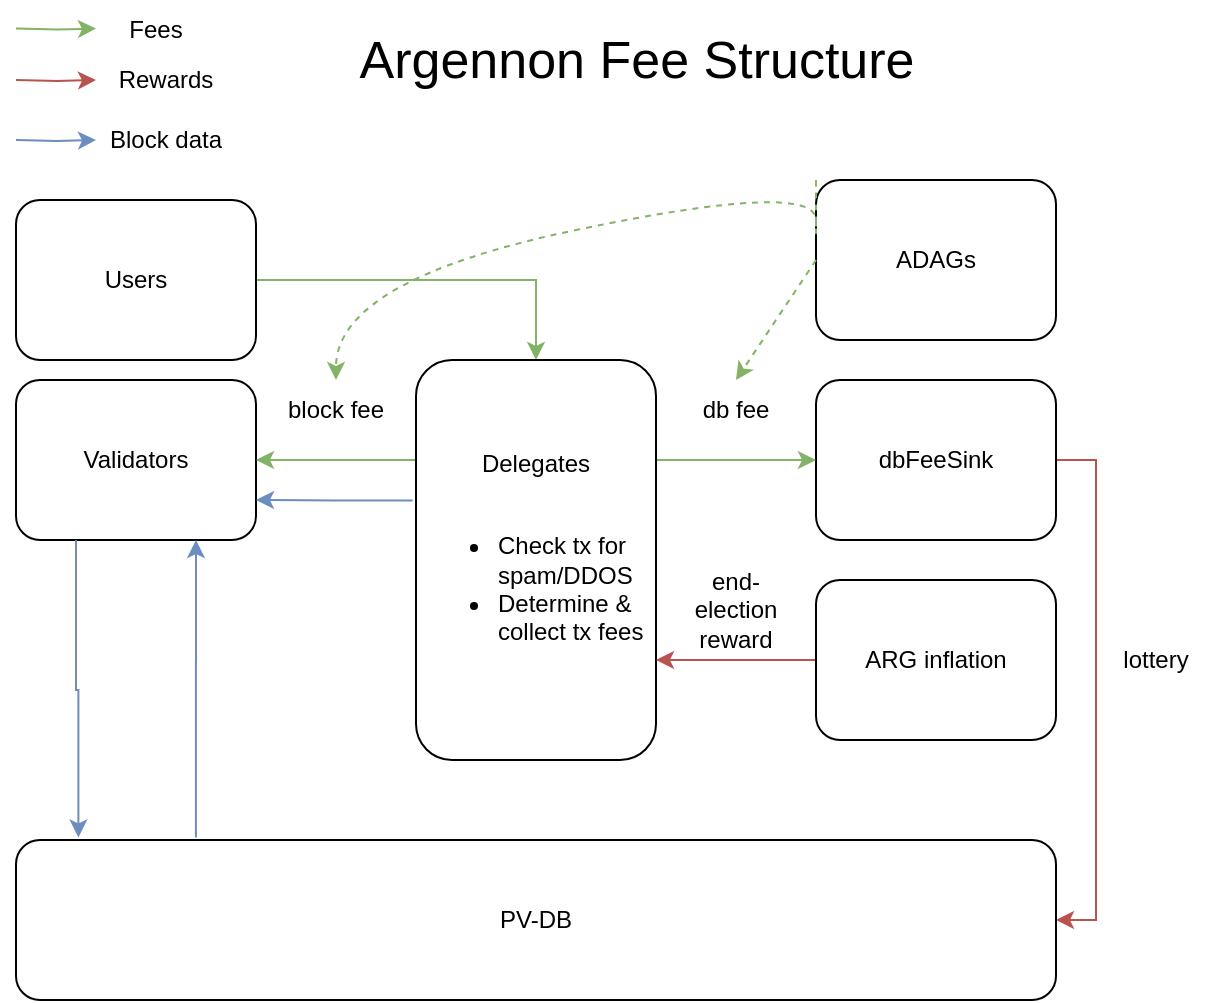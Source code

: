 <mxfile version="20.2.3" type="github"><diagram id="Iw0OJJiJiXUQKyt43R7h" name="Page-1"><mxGraphModel dx="1422" dy="765" grid="1" gridSize="10" guides="1" tooltips="1" connect="1" arrows="1" fold="1" page="1" pageScale="1" pageWidth="1100" pageHeight="850" math="0" shadow="0"><root><mxCell id="0"/><mxCell id="1" parent="0"/><mxCell id="sOJyR0Lc84LgWbZ8v_W0-22" style="edgeStyle=orthogonalEdgeStyle;rounded=0;orthogonalLoop=1;jettySize=auto;html=1;entryX=1;entryY=0.5;entryDx=0;entryDy=0;fillColor=#f8cecc;strokeColor=#b85450;" parent="1" source="sOJyR0Lc84LgWbZ8v_W0-1" target="sOJyR0Lc84LgWbZ8v_W0-4" edge="1"><mxGeometry relative="1" as="geometry"><Array as="points"><mxPoint x="780" y="320"/><mxPoint x="780" y="550"/></Array></mxGeometry></mxCell><mxCell id="sOJyR0Lc84LgWbZ8v_W0-1" value="dbFeeSink" style="rounded=1;whiteSpace=wrap;html=1;" parent="1" vertex="1"><mxGeometry x="640" y="280" width="120" height="80" as="geometry"/></mxCell><mxCell id="sOJyR0Lc84LgWbZ8v_W0-24" style="edgeStyle=orthogonalEdgeStyle;rounded=0;orthogonalLoop=1;jettySize=auto;html=1;exitX=1;exitY=0.5;exitDx=0;exitDy=0;entryX=0.5;entryY=0;entryDx=0;entryDy=0;fillColor=#d5e8d4;strokeColor=#82b366;" parent="1" source="sOJyR0Lc84LgWbZ8v_W0-2" target="sOJyR0Lc84LgWbZ8v_W0-7" edge="1"><mxGeometry relative="1" as="geometry"/></mxCell><mxCell id="sOJyR0Lc84LgWbZ8v_W0-2" value="Users" style="rounded=1;whiteSpace=wrap;html=1;" parent="1" vertex="1"><mxGeometry x="240" y="190" width="120" height="80" as="geometry"/></mxCell><mxCell id="sOJyR0Lc84LgWbZ8v_W0-3" value="ADAGs" style="rounded=1;whiteSpace=wrap;html=1;" parent="1" vertex="1"><mxGeometry x="640" y="180" width="120" height="80" as="geometry"/></mxCell><mxCell id="sOJyR0Lc84LgWbZ8v_W0-4" value="PV-DB" style="rounded=1;whiteSpace=wrap;html=1;" parent="1" vertex="1"><mxGeometry x="240" y="510" width="520" height="80" as="geometry"/></mxCell><mxCell id="sOJyR0Lc84LgWbZ8v_W0-6" value="Validators" style="rounded=1;whiteSpace=wrap;html=1;" parent="1" vertex="1"><mxGeometry x="240" y="280" width="120" height="80" as="geometry"/></mxCell><mxCell id="sOJyR0Lc84LgWbZ8v_W0-8" style="edgeStyle=orthogonalEdgeStyle;rounded=0;orthogonalLoop=1;jettySize=auto;html=1;exitX=1;exitY=0.25;exitDx=0;exitDy=0;entryX=0;entryY=0.5;entryDx=0;entryDy=0;fillColor=#d5e8d4;strokeColor=#82b366;" parent="1" source="sOJyR0Lc84LgWbZ8v_W0-7" target="sOJyR0Lc84LgWbZ8v_W0-1" edge="1"><mxGeometry relative="1" as="geometry"/></mxCell><mxCell id="sOJyR0Lc84LgWbZ8v_W0-11" style="edgeStyle=orthogonalEdgeStyle;rounded=0;orthogonalLoop=1;jettySize=auto;html=1;exitX=0;exitY=0.25;exitDx=0;exitDy=0;entryX=1;entryY=0.5;entryDx=0;entryDy=0;fillColor=#d5e8d4;strokeColor=#82b366;" parent="1" source="sOJyR0Lc84LgWbZ8v_W0-7" target="sOJyR0Lc84LgWbZ8v_W0-6" edge="1"><mxGeometry relative="1" as="geometry"/></mxCell><mxCell id="sOJyR0Lc84LgWbZ8v_W0-7" value="Delegates&lt;br&gt;&lt;br&gt;&lt;ul&gt;&lt;li style=&quot;text-align: left;&quot;&gt;Check tx for spam/DDOS&lt;/li&gt;&lt;li style=&quot;text-align: left;&quot;&gt;Determine &amp;amp; collect tx fees&lt;/li&gt;&lt;/ul&gt;" style="rounded=1;whiteSpace=wrap;html=1;align=center;" parent="1" vertex="1"><mxGeometry x="440" y="270" width="120" height="200" as="geometry"/></mxCell><mxCell id="sOJyR0Lc84LgWbZ8v_W0-10" value="db fee" style="text;html=1;strokeColor=none;fillColor=none;align=center;verticalAlign=middle;whiteSpace=wrap;rounded=0;" parent="1" vertex="1"><mxGeometry x="570" y="280" width="60" height="30" as="geometry"/></mxCell><mxCell id="sOJyR0Lc84LgWbZ8v_W0-12" value="block fee" style="text;html=1;strokeColor=none;fillColor=none;align=center;verticalAlign=middle;whiteSpace=wrap;rounded=0;" parent="1" vertex="1"><mxGeometry x="370" y="280" width="60" height="30" as="geometry"/></mxCell><mxCell id="sOJyR0Lc84LgWbZ8v_W0-16" value="" style="endArrow=classic;html=1;rounded=0;entryX=0.5;entryY=0;entryDx=0;entryDy=0;dashed=1;fillColor=#d5e8d4;strokeColor=#82b366;exitX=0;exitY=0.5;exitDx=0;exitDy=0;" parent="1" target="sOJyR0Lc84LgWbZ8v_W0-10" edge="1" source="sOJyR0Lc84LgWbZ8v_W0-3"><mxGeometry width="50" height="50" relative="1" as="geometry"><mxPoint x="640" y="180" as="sourcePoint"/><mxPoint x="410.0" y="290" as="targetPoint"/></mxGeometry></mxCell><mxCell id="sOJyR0Lc84LgWbZ8v_W0-18" value="" style="curved=1;endArrow=classic;html=1;rounded=0;entryX=0.5;entryY=0;entryDx=0;entryDy=0;dashed=1;fillColor=#d5e8d4;strokeColor=#82b366;" parent="1" target="sOJyR0Lc84LgWbZ8v_W0-12" edge="1"><mxGeometry width="50" height="50" relative="1" as="geometry"><mxPoint x="640" y="180" as="sourcePoint"/><mxPoint x="600" y="170" as="targetPoint"/><Array as="points"><mxPoint x="640" y="220"/><mxPoint x="640" y="180"/><mxPoint x="400" y="230"/></Array></mxGeometry></mxCell><mxCell id="sOJyR0Lc84LgWbZ8v_W0-20" style="edgeStyle=orthogonalEdgeStyle;rounded=0;orthogonalLoop=1;jettySize=auto;html=1;exitX=0;exitY=0.5;exitDx=0;exitDy=0;entryX=1;entryY=0.75;entryDx=0;entryDy=0;fillColor=#f8cecc;strokeColor=#b85450;" parent="1" source="sOJyR0Lc84LgWbZ8v_W0-19" target="sOJyR0Lc84LgWbZ8v_W0-7" edge="1"><mxGeometry relative="1" as="geometry"/></mxCell><mxCell id="sOJyR0Lc84LgWbZ8v_W0-19" value="ARG inflation" style="rounded=1;whiteSpace=wrap;html=1;" parent="1" vertex="1"><mxGeometry x="640" y="380" width="120" height="80" as="geometry"/></mxCell><mxCell id="sOJyR0Lc84LgWbZ8v_W0-21" value="end-election reward" style="text;html=1;strokeColor=none;fillColor=none;align=center;verticalAlign=middle;whiteSpace=wrap;rounded=0;" parent="1" vertex="1"><mxGeometry x="570" y="380" width="60" height="30" as="geometry"/></mxCell><mxCell id="sOJyR0Lc84LgWbZ8v_W0-23" value="lottery" style="text;html=1;strokeColor=none;fillColor=none;align=center;verticalAlign=middle;whiteSpace=wrap;rounded=0;" parent="1" vertex="1"><mxGeometry x="780" y="405" width="60" height="30" as="geometry"/></mxCell><mxCell id="sOJyR0Lc84LgWbZ8v_W0-26" style="edgeStyle=orthogonalEdgeStyle;rounded=0;orthogonalLoop=1;jettySize=auto;html=1;exitX=1;exitY=0.5;exitDx=0;exitDy=0;fillColor=#d5e8d4;strokeColor=#82b366;" parent="1" edge="1"><mxGeometry relative="1" as="geometry"><mxPoint x="240.0" y="104.29" as="sourcePoint"/><mxPoint x="280" y="104.29" as="targetPoint"/></mxGeometry></mxCell><mxCell id="sOJyR0Lc84LgWbZ8v_W0-28" style="edgeStyle=orthogonalEdgeStyle;rounded=0;orthogonalLoop=1;jettySize=auto;html=1;exitX=1;exitY=0.5;exitDx=0;exitDy=0;fillColor=#f8cecc;strokeColor=#b85450;" parent="1" edge="1"><mxGeometry relative="1" as="geometry"><mxPoint x="240.0" y="130" as="sourcePoint"/><mxPoint x="280" y="130" as="targetPoint"/></mxGeometry></mxCell><mxCell id="sOJyR0Lc84LgWbZ8v_W0-30" value="Fees" style="text;html=1;strokeColor=none;fillColor=none;align=center;verticalAlign=middle;whiteSpace=wrap;rounded=0;" parent="1" vertex="1"><mxGeometry x="280" y="90" width="60" height="30" as="geometry"/></mxCell><mxCell id="sOJyR0Lc84LgWbZ8v_W0-31" value="Rewards" style="text;html=1;strokeColor=none;fillColor=none;align=center;verticalAlign=middle;whiteSpace=wrap;rounded=0;" parent="1" vertex="1"><mxGeometry x="280" y="110" width="70" height="40" as="geometry"/></mxCell><mxCell id="sOJyR0Lc84LgWbZ8v_W0-32" style="edgeStyle=orthogonalEdgeStyle;rounded=0;orthogonalLoop=1;jettySize=auto;html=1;exitX=1;exitY=0.5;exitDx=0;exitDy=0;fillColor=#dae8fc;strokeColor=#6c8ebf;" parent="1" edge="1"><mxGeometry relative="1" as="geometry"><mxPoint x="240.0" y="160" as="sourcePoint"/><mxPoint x="280" y="160" as="targetPoint"/></mxGeometry></mxCell><mxCell id="sOJyR0Lc84LgWbZ8v_W0-33" value="Block data" style="text;html=1;strokeColor=none;fillColor=none;align=center;verticalAlign=middle;whiteSpace=wrap;rounded=0;" parent="1" vertex="1"><mxGeometry x="280" y="140" width="70" height="40" as="geometry"/></mxCell><mxCell id="sOJyR0Lc84LgWbZ8v_W0-34" style="edgeStyle=orthogonalEdgeStyle;rounded=0;orthogonalLoop=1;jettySize=auto;html=1;exitX=0.25;exitY=1;exitDx=0;exitDy=0;fillColor=#dae8fc;strokeColor=#6c8ebf;entryX=0.06;entryY=-0.016;entryDx=0;entryDy=0;entryPerimeter=0;" parent="1" source="sOJyR0Lc84LgWbZ8v_W0-6" target="sOJyR0Lc84LgWbZ8v_W0-4" edge="1"><mxGeometry relative="1" as="geometry"><mxPoint x="280.0" y="420" as="sourcePoint"/><mxPoint x="320" y="420" as="targetPoint"/></mxGeometry></mxCell><mxCell id="sOJyR0Lc84LgWbZ8v_W0-35" style="edgeStyle=orthogonalEdgeStyle;rounded=0;orthogonalLoop=1;jettySize=auto;html=1;exitX=0.173;exitY=-0.016;exitDx=0;exitDy=0;fillColor=#dae8fc;strokeColor=#6c8ebf;exitPerimeter=0;entryX=0.75;entryY=1;entryDx=0;entryDy=0;" parent="1" source="sOJyR0Lc84LgWbZ8v_W0-4" target="sOJyR0Lc84LgWbZ8v_W0-6" edge="1"><mxGeometry relative="1" as="geometry"><mxPoint x="280.0" y="370" as="sourcePoint"/><mxPoint x="310" y="370" as="targetPoint"/></mxGeometry></mxCell><mxCell id="sOJyR0Lc84LgWbZ8v_W0-36" style="edgeStyle=orthogonalEdgeStyle;rounded=0;orthogonalLoop=1;jettySize=auto;html=1;exitX=-0.014;exitY=0.351;exitDx=0;exitDy=0;fillColor=#dae8fc;strokeColor=#6c8ebf;exitPerimeter=0;entryX=1;entryY=0.75;entryDx=0;entryDy=0;" parent="1" source="sOJyR0Lc84LgWbZ8v_W0-7" target="sOJyR0Lc84LgWbZ8v_W0-6" edge="1"><mxGeometry relative="1" as="geometry"><mxPoint x="390.0" y="494.36" as="sourcePoint"/><mxPoint x="390" y="340" as="targetPoint"/><Array as="points"/></mxGeometry></mxCell><mxCell id="74ogRRFCiwoZ_AOXQMzi-4" value="&lt;font style=&quot;font-size: 26px;&quot;&gt;Argennon Fee Structure&lt;/font&gt;" style="text;html=1;align=center;verticalAlign=middle;resizable=0;points=[];autosize=1;strokeColor=none;fillColor=none;fontSize=13;" vertex="1" parent="1"><mxGeometry x="400" y="100" width="300" height="40" as="geometry"/></mxCell></root></mxGraphModel></diagram></mxfile>